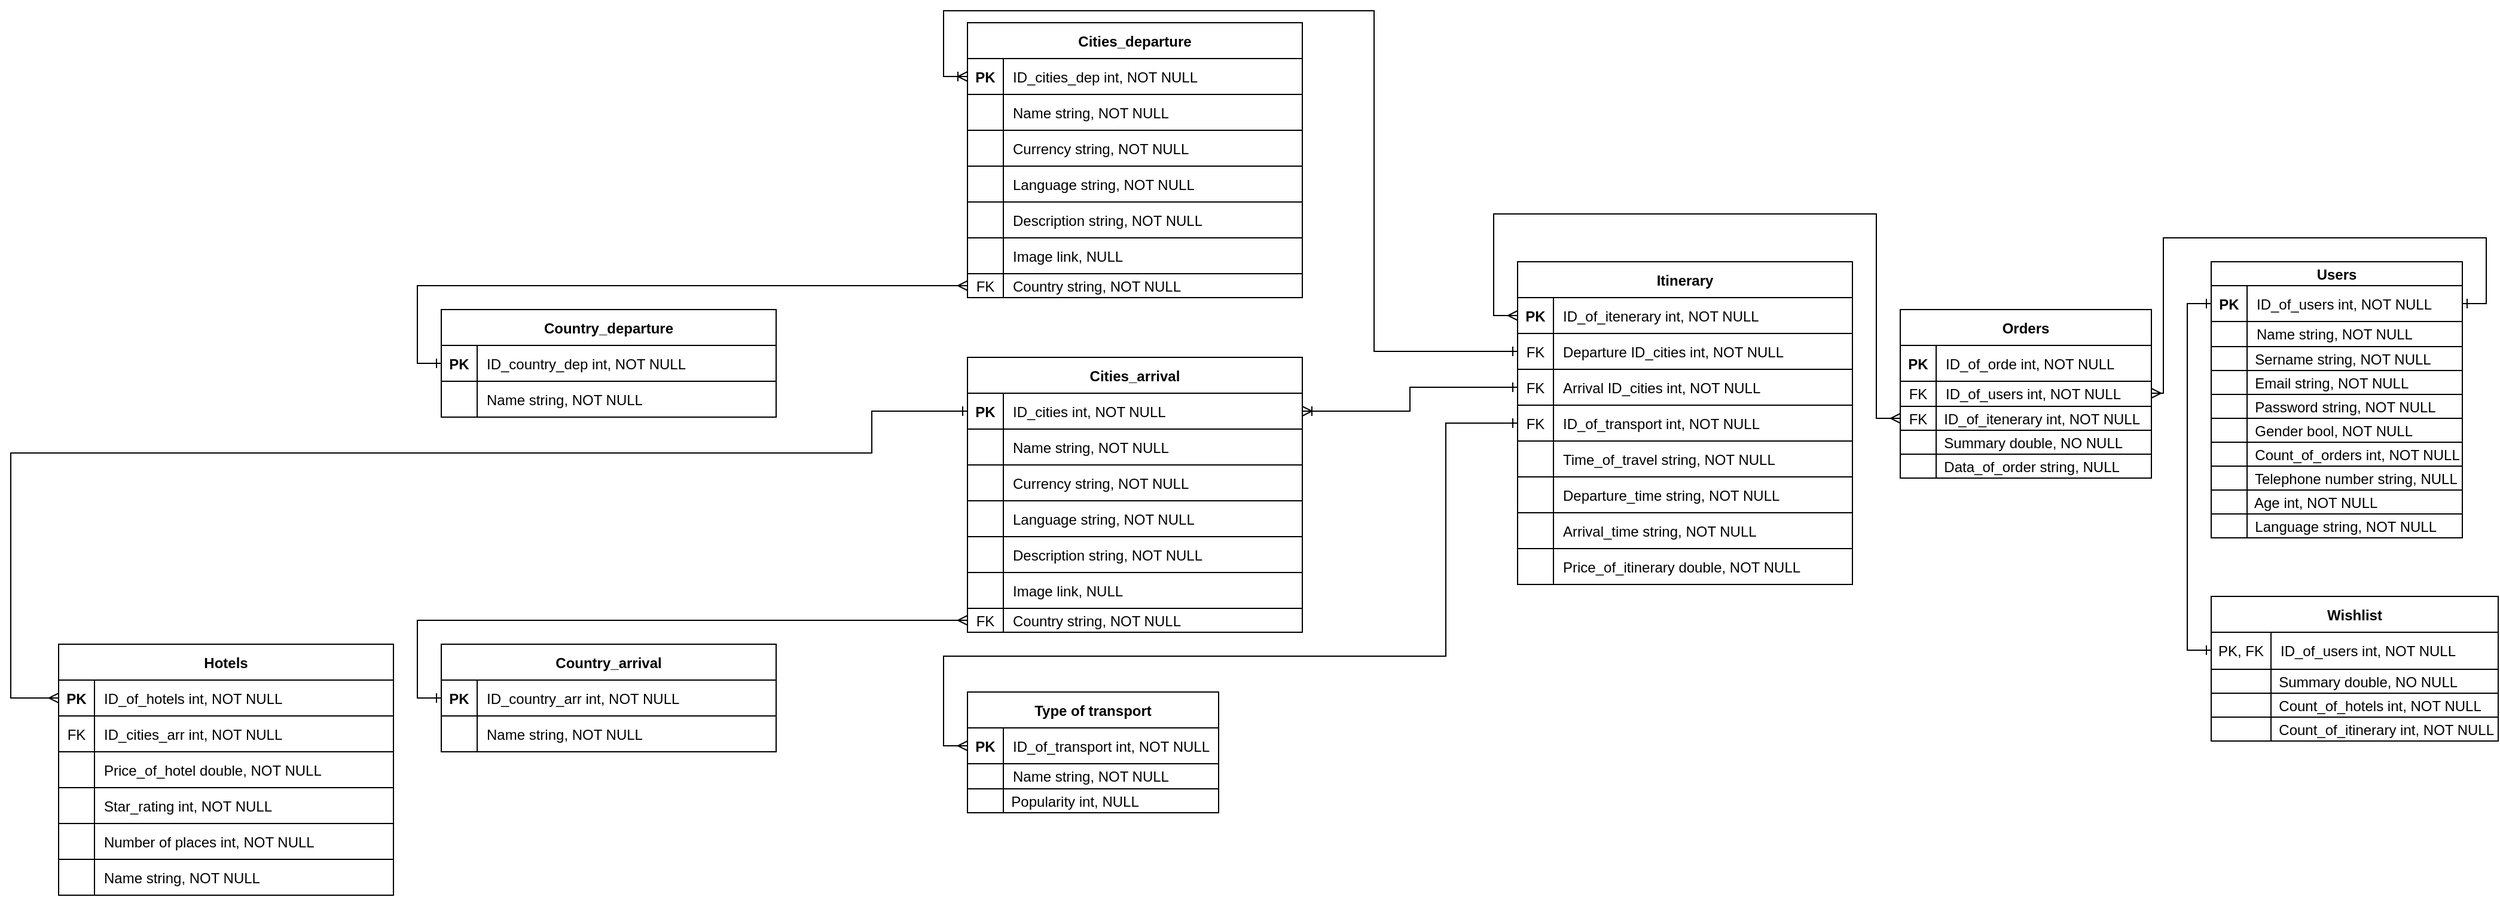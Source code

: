 <mxfile version="18.0.2" type="google"><diagram id="R2lEEEUBdFMjLlhIrx00" name="Page-1"><mxGraphModel grid="1" page="1" gridSize="10" guides="1" tooltips="1" connect="1" arrows="1" fold="1" pageScale="1" pageWidth="850" pageHeight="1100" math="0" shadow="0" extFonts="Permanent Marker^https://fonts.googleapis.com/css?family=Permanent+Marker"><root><mxCell id="0"/><mxCell id="1" parent="0"/><mxCell id="C-vyLk0tnHw3VtMMgP7b-2" value="Cities_arrival" style="shape=table;startSize=30;container=1;collapsible=1;childLayout=tableLayout;fixedRows=1;rowLines=0;fontStyle=1;align=center;resizeLast=1;" vertex="1" parent="1"><mxGeometry x="240" y="320" width="280" height="230.0" as="geometry"/></mxCell><mxCell id="3WbMDRG9hLydQXhVtWPG-104" style="shape=partialRectangle;collapsible=0;dropTarget=0;pointerEvents=0;fillColor=none;points=[[0,0.5],[1,0.5]];portConstraint=eastwest;top=0;left=0;right=0;bottom=1;" vertex="1" parent="C-vyLk0tnHw3VtMMgP7b-2"><mxGeometry y="30" width="280" height="30" as="geometry"/></mxCell><mxCell id="3WbMDRG9hLydQXhVtWPG-105" value="PK" style="shape=partialRectangle;overflow=hidden;connectable=0;fillColor=none;top=0;left=0;bottom=0;right=0;fontStyle=1;" vertex="1" parent="3WbMDRG9hLydQXhVtWPG-104"><mxGeometry width="30" height="30" as="geometry"><mxRectangle width="30" height="30" as="alternateBounds"/></mxGeometry></mxCell><mxCell id="3WbMDRG9hLydQXhVtWPG-106" value="ID_cities int, NOT NULL" style="shape=partialRectangle;overflow=hidden;connectable=0;fillColor=none;top=0;left=0;bottom=0;right=0;align=left;spacingLeft=6;fontStyle=0;" vertex="1" parent="3WbMDRG9hLydQXhVtWPG-104"><mxGeometry x="30" width="250" height="30" as="geometry"><mxRectangle width="250" height="30" as="alternateBounds"/></mxGeometry></mxCell><mxCell id="C-vyLk0tnHw3VtMMgP7b-3" value="" style="shape=partialRectangle;collapsible=0;dropTarget=0;pointerEvents=0;fillColor=none;points=[[0,0.5],[1,0.5]];portConstraint=eastwest;top=0;left=0;right=0;bottom=1;" vertex="1" parent="C-vyLk0tnHw3VtMMgP7b-2"><mxGeometry y="60" width="280" height="30" as="geometry"/></mxCell><mxCell id="C-vyLk0tnHw3VtMMgP7b-4" value="" style="shape=partialRectangle;overflow=hidden;connectable=0;fillColor=none;top=0;left=0;bottom=0;right=0;fontStyle=1;" vertex="1" parent="C-vyLk0tnHw3VtMMgP7b-3"><mxGeometry width="30" height="30" as="geometry"><mxRectangle width="30" height="30" as="alternateBounds"/></mxGeometry></mxCell><mxCell id="C-vyLk0tnHw3VtMMgP7b-5" value="Name string, NOT NULL" style="shape=partialRectangle;overflow=hidden;connectable=0;fillColor=none;top=0;left=0;bottom=0;right=0;align=left;spacingLeft=6;fontStyle=0;" vertex="1" parent="C-vyLk0tnHw3VtMMgP7b-3"><mxGeometry x="30" width="250" height="30" as="geometry"><mxRectangle width="250" height="30" as="alternateBounds"/></mxGeometry></mxCell><mxCell id="3WbMDRG9hLydQXhVtWPG-302" style="shape=partialRectangle;collapsible=0;dropTarget=0;pointerEvents=0;fillColor=none;points=[[0,0.5],[1,0.5]];portConstraint=eastwest;top=0;left=0;right=0;bottom=1;" vertex="1" parent="C-vyLk0tnHw3VtMMgP7b-2"><mxGeometry y="90" width="280" height="30" as="geometry"/></mxCell><mxCell id="3WbMDRG9hLydQXhVtWPG-303" style="shape=partialRectangle;overflow=hidden;connectable=0;fillColor=none;top=0;left=0;bottom=0;right=0;fontStyle=1;" vertex="1" parent="3WbMDRG9hLydQXhVtWPG-302"><mxGeometry width="30" height="30" as="geometry"><mxRectangle width="30" height="30" as="alternateBounds"/></mxGeometry></mxCell><mxCell id="3WbMDRG9hLydQXhVtWPG-304" value="Currency string, NOT NULL " style="shape=partialRectangle;overflow=hidden;connectable=0;fillColor=none;top=0;left=0;bottom=0;right=0;align=left;spacingLeft=6;fontStyle=0;" vertex="1" parent="3WbMDRG9hLydQXhVtWPG-302"><mxGeometry x="30" width="250" height="30" as="geometry"><mxRectangle width="250" height="30" as="alternateBounds"/></mxGeometry></mxCell><mxCell id="3WbMDRG9hLydQXhVtWPG-305" style="shape=partialRectangle;collapsible=0;dropTarget=0;pointerEvents=0;fillColor=none;points=[[0,0.5],[1,0.5]];portConstraint=eastwest;top=0;left=0;right=0;bottom=1;" vertex="1" parent="C-vyLk0tnHw3VtMMgP7b-2"><mxGeometry y="120" width="280" height="30" as="geometry"/></mxCell><mxCell id="3WbMDRG9hLydQXhVtWPG-306" style="shape=partialRectangle;overflow=hidden;connectable=0;fillColor=none;top=0;left=0;bottom=0;right=0;fontStyle=1;" vertex="1" parent="3WbMDRG9hLydQXhVtWPG-305"><mxGeometry width="30" height="30" as="geometry"><mxRectangle width="30" height="30" as="alternateBounds"/></mxGeometry></mxCell><mxCell id="3WbMDRG9hLydQXhVtWPG-307" value="Language string, NOT NULL" style="shape=partialRectangle;overflow=hidden;connectable=0;fillColor=none;top=0;left=0;bottom=0;right=0;align=left;spacingLeft=6;fontStyle=0;" vertex="1" parent="3WbMDRG9hLydQXhVtWPG-305"><mxGeometry x="30" width="250" height="30" as="geometry"><mxRectangle width="250" height="30" as="alternateBounds"/></mxGeometry></mxCell><mxCell id="3WbMDRG9hLydQXhVtWPG-311" style="shape=partialRectangle;collapsible=0;dropTarget=0;pointerEvents=0;fillColor=none;points=[[0,0.5],[1,0.5]];portConstraint=eastwest;top=0;left=0;right=0;bottom=1;" vertex="1" parent="C-vyLk0tnHw3VtMMgP7b-2"><mxGeometry y="150" width="280" height="30" as="geometry"/></mxCell><mxCell id="3WbMDRG9hLydQXhVtWPG-312" style="shape=partialRectangle;overflow=hidden;connectable=0;fillColor=none;top=0;left=0;bottom=0;right=0;fontStyle=1;" vertex="1" parent="3WbMDRG9hLydQXhVtWPG-311"><mxGeometry width="30" height="30" as="geometry"><mxRectangle width="30" height="30" as="alternateBounds"/></mxGeometry></mxCell><mxCell id="3WbMDRG9hLydQXhVtWPG-313" value="Description string, NOT NULL" style="shape=partialRectangle;overflow=hidden;connectable=0;fillColor=none;top=0;left=0;bottom=0;right=0;align=left;spacingLeft=6;fontStyle=0;" vertex="1" parent="3WbMDRG9hLydQXhVtWPG-311"><mxGeometry x="30" width="250" height="30" as="geometry"><mxRectangle width="250" height="30" as="alternateBounds"/></mxGeometry></mxCell><mxCell id="TyMytMQW6tWmC2103dlj-74" style="shape=partialRectangle;collapsible=0;dropTarget=0;pointerEvents=0;fillColor=none;points=[[0,0.5],[1,0.5]];portConstraint=eastwest;top=0;left=0;right=0;bottom=1;" vertex="1" parent="C-vyLk0tnHw3VtMMgP7b-2"><mxGeometry y="180" width="280" height="30" as="geometry"/></mxCell><mxCell id="TyMytMQW6tWmC2103dlj-75" style="shape=partialRectangle;overflow=hidden;connectable=0;fillColor=none;top=0;left=0;bottom=0;right=0;fontStyle=1;" vertex="1" parent="TyMytMQW6tWmC2103dlj-74"><mxGeometry width="30" height="30" as="geometry"><mxRectangle width="30" height="30" as="alternateBounds"/></mxGeometry></mxCell><mxCell id="TyMytMQW6tWmC2103dlj-76" value="Image link, NULL" style="shape=partialRectangle;overflow=hidden;connectable=0;fillColor=none;top=0;left=0;bottom=0;right=0;align=left;spacingLeft=6;fontStyle=0;" vertex="1" parent="TyMytMQW6tWmC2103dlj-74"><mxGeometry x="30" width="250" height="30" as="geometry"><mxRectangle width="250" height="30" as="alternateBounds"/></mxGeometry></mxCell><mxCell id="C-vyLk0tnHw3VtMMgP7b-6" value="" style="shape=partialRectangle;collapsible=0;dropTarget=0;pointerEvents=0;fillColor=none;points=[[0,0.5],[1,0.5]];portConstraint=eastwest;top=0;left=0;right=0;bottom=0;" vertex="1" parent="C-vyLk0tnHw3VtMMgP7b-2"><mxGeometry y="210" width="280" height="20" as="geometry"/></mxCell><mxCell id="C-vyLk0tnHw3VtMMgP7b-7" value="FK" style="shape=partialRectangle;overflow=hidden;connectable=0;fillColor=none;top=0;left=0;bottom=0;right=0;" vertex="1" parent="C-vyLk0tnHw3VtMMgP7b-6"><mxGeometry width="30" height="20" as="geometry"><mxRectangle width="30" height="20" as="alternateBounds"/></mxGeometry></mxCell><mxCell id="C-vyLk0tnHw3VtMMgP7b-8" value="Country string, NOT NULL" style="shape=partialRectangle;overflow=hidden;connectable=0;fillColor=none;top=0;left=0;bottom=0;right=0;align=left;spacingLeft=6;verticalAlign=bottom;" vertex="1" parent="C-vyLk0tnHw3VtMMgP7b-6"><mxGeometry x="30" width="250" height="20" as="geometry"><mxRectangle width="250" height="20" as="alternateBounds"/></mxGeometry></mxCell><mxCell id="3WbMDRG9hLydQXhVtWPG-23" value="Hotels" style="shape=table;startSize=30;container=1;collapsible=1;childLayout=tableLayout;fixedRows=1;rowLines=0;fontStyle=1;align=center;resizeLast=1;" vertex="1" parent="1"><mxGeometry x="-520" y="560" width="280" height="210" as="geometry"/></mxCell><mxCell id="3WbMDRG9hLydQXhVtWPG-24" value="" style="shape=partialRectangle;collapsible=0;dropTarget=0;pointerEvents=0;fillColor=none;points=[[0,0.5],[1,0.5]];portConstraint=eastwest;top=0;left=0;right=0;bottom=1;" vertex="1" parent="3WbMDRG9hLydQXhVtWPG-23"><mxGeometry y="30" width="280" height="30" as="geometry"/></mxCell><mxCell id="3WbMDRG9hLydQXhVtWPG-25" value="PK" style="shape=partialRectangle;overflow=hidden;connectable=0;fillColor=none;top=0;left=0;bottom=0;right=0;fontStyle=1;" vertex="1" parent="3WbMDRG9hLydQXhVtWPG-24"><mxGeometry width="30" height="30" as="geometry"><mxRectangle width="30" height="30" as="alternateBounds"/></mxGeometry></mxCell><mxCell id="3WbMDRG9hLydQXhVtWPG-26" value="ID_of_hotels int, NOT NULL" style="shape=partialRectangle;overflow=hidden;connectable=0;fillColor=none;top=0;left=0;bottom=0;right=0;align=left;spacingLeft=6;fontStyle=0;" vertex="1" parent="3WbMDRG9hLydQXhVtWPG-24"><mxGeometry x="30" width="250" height="30" as="geometry"><mxRectangle width="250" height="30" as="alternateBounds"/></mxGeometry></mxCell><mxCell id="3WbMDRG9hLydQXhVtWPG-314" style="shape=partialRectangle;collapsible=0;dropTarget=0;pointerEvents=0;fillColor=none;points=[[0,0.5],[1,0.5]];portConstraint=eastwest;top=0;left=0;right=0;bottom=1;" vertex="1" parent="3WbMDRG9hLydQXhVtWPG-23"><mxGeometry y="60" width="280" height="30" as="geometry"/></mxCell><mxCell id="3WbMDRG9hLydQXhVtWPG-315" value="FK" style="shape=partialRectangle;overflow=hidden;connectable=0;fillColor=none;top=0;left=0;bottom=0;right=0;fontStyle=0;" vertex="1" parent="3WbMDRG9hLydQXhVtWPG-314"><mxGeometry width="30" height="30" as="geometry"><mxRectangle width="30" height="30" as="alternateBounds"/></mxGeometry></mxCell><mxCell id="3WbMDRG9hLydQXhVtWPG-316" value="ID_cities_arr int, NOT NULL" style="shape=partialRectangle;overflow=hidden;connectable=0;fillColor=none;top=0;left=0;bottom=0;right=0;align=left;spacingLeft=6;fontStyle=0;" vertex="1" parent="3WbMDRG9hLydQXhVtWPG-314"><mxGeometry x="30" width="250" height="30" as="geometry"><mxRectangle width="250" height="30" as="alternateBounds"/></mxGeometry></mxCell><mxCell id="3WbMDRG9hLydQXhVtWPG-317" style="shape=partialRectangle;collapsible=0;dropTarget=0;pointerEvents=0;fillColor=none;points=[[0,0.5],[1,0.5]];portConstraint=eastwest;top=0;left=0;right=0;bottom=1;" vertex="1" parent="3WbMDRG9hLydQXhVtWPG-23"><mxGeometry y="90" width="280" height="30" as="geometry"/></mxCell><mxCell id="3WbMDRG9hLydQXhVtWPG-318" style="shape=partialRectangle;overflow=hidden;connectable=0;fillColor=none;top=0;left=0;bottom=0;right=0;fontStyle=1;" vertex="1" parent="3WbMDRG9hLydQXhVtWPG-317"><mxGeometry width="30" height="30" as="geometry"><mxRectangle width="30" height="30" as="alternateBounds"/></mxGeometry></mxCell><mxCell id="3WbMDRG9hLydQXhVtWPG-319" value="Price_of_hotel double, NOT NULL" style="shape=partialRectangle;overflow=hidden;connectable=0;fillColor=none;top=0;left=0;bottom=0;right=0;align=left;spacingLeft=6;fontStyle=0;" vertex="1" parent="3WbMDRG9hLydQXhVtWPG-317"><mxGeometry x="30" width="250" height="30" as="geometry"><mxRectangle width="250" height="30" as="alternateBounds"/></mxGeometry></mxCell><mxCell id="3WbMDRG9hLydQXhVtWPG-320" style="shape=partialRectangle;collapsible=0;dropTarget=0;pointerEvents=0;fillColor=none;points=[[0,0.5],[1,0.5]];portConstraint=eastwest;top=0;left=0;right=0;bottom=1;" vertex="1" parent="3WbMDRG9hLydQXhVtWPG-23"><mxGeometry y="120" width="280" height="30" as="geometry"/></mxCell><mxCell id="3WbMDRG9hLydQXhVtWPG-321" style="shape=partialRectangle;overflow=hidden;connectable=0;fillColor=none;top=0;left=0;bottom=0;right=0;fontStyle=1;" vertex="1" parent="3WbMDRG9hLydQXhVtWPG-320"><mxGeometry width="30" height="30" as="geometry"><mxRectangle width="30" height="30" as="alternateBounds"/></mxGeometry></mxCell><mxCell id="3WbMDRG9hLydQXhVtWPG-322" value="Star_rating int, NOT NULL" style="shape=partialRectangle;overflow=hidden;connectable=0;fillColor=none;top=0;left=0;bottom=0;right=0;align=left;spacingLeft=6;fontStyle=0;" vertex="1" parent="3WbMDRG9hLydQXhVtWPG-320"><mxGeometry x="30" width="250" height="30" as="geometry"><mxRectangle width="250" height="30" as="alternateBounds"/></mxGeometry></mxCell><mxCell id="3WbMDRG9hLydQXhVtWPG-323" style="shape=partialRectangle;collapsible=0;dropTarget=0;pointerEvents=0;fillColor=none;points=[[0,0.5],[1,0.5]];portConstraint=eastwest;top=0;left=0;right=0;bottom=1;" vertex="1" parent="3WbMDRG9hLydQXhVtWPG-23"><mxGeometry y="150" width="280" height="30" as="geometry"/></mxCell><mxCell id="3WbMDRG9hLydQXhVtWPG-324" style="shape=partialRectangle;overflow=hidden;connectable=0;fillColor=none;top=0;left=0;bottom=0;right=0;fontStyle=1;" vertex="1" parent="3WbMDRG9hLydQXhVtWPG-323"><mxGeometry width="30" height="30" as="geometry"><mxRectangle width="30" height="30" as="alternateBounds"/></mxGeometry></mxCell><mxCell id="3WbMDRG9hLydQXhVtWPG-325" value="Number of places int, NOT NULL" style="shape=partialRectangle;overflow=hidden;connectable=0;fillColor=none;top=0;left=0;bottom=0;right=0;align=left;spacingLeft=6;fontStyle=0;" vertex="1" parent="3WbMDRG9hLydQXhVtWPG-323"><mxGeometry x="30" width="250" height="30" as="geometry"><mxRectangle width="250" height="30" as="alternateBounds"/></mxGeometry></mxCell><mxCell id="3WbMDRG9hLydQXhVtWPG-27" value="" style="shape=partialRectangle;collapsible=0;dropTarget=0;pointerEvents=0;fillColor=none;points=[[0,0.5],[1,0.5]];portConstraint=eastwest;top=0;left=0;right=0;bottom=0;" vertex="1" parent="3WbMDRG9hLydQXhVtWPG-23"><mxGeometry y="180" width="280" height="30" as="geometry"/></mxCell><mxCell id="3WbMDRG9hLydQXhVtWPG-28" value="" style="shape=partialRectangle;overflow=hidden;connectable=0;fillColor=none;top=0;left=0;bottom=0;right=0;" vertex="1" parent="3WbMDRG9hLydQXhVtWPG-27"><mxGeometry width="30" height="30" as="geometry"><mxRectangle width="30" height="30" as="alternateBounds"/></mxGeometry></mxCell><mxCell id="3WbMDRG9hLydQXhVtWPG-29" value="Name string, NOT NULL" style="shape=partialRectangle;overflow=hidden;connectable=0;fillColor=none;top=0;left=0;bottom=0;right=0;align=left;spacingLeft=6;" vertex="1" parent="3WbMDRG9hLydQXhVtWPG-27"><mxGeometry x="30" width="250" height="30" as="geometry"><mxRectangle width="250" height="30" as="alternateBounds"/></mxGeometry></mxCell><mxCell id="3WbMDRG9hLydQXhVtWPG-30" value="Itinerary" style="shape=table;startSize=30;container=1;collapsible=1;childLayout=tableLayout;fixedRows=1;rowLines=0;fontStyle=1;align=center;resizeLast=1;" vertex="1" parent="1"><mxGeometry x="700" y="240" width="280" height="270" as="geometry"/></mxCell><mxCell id="3WbMDRG9hLydQXhVtWPG-31" value="" style="shape=partialRectangle;collapsible=0;dropTarget=0;pointerEvents=0;fillColor=none;points=[[0,0.5],[1,0.5]];portConstraint=eastwest;top=0;left=0;right=0;bottom=1;" vertex="1" parent="3WbMDRG9hLydQXhVtWPG-30"><mxGeometry y="30" width="280" height="30" as="geometry"/></mxCell><mxCell id="3WbMDRG9hLydQXhVtWPG-32" value="PK" style="shape=partialRectangle;overflow=hidden;connectable=0;fillColor=none;top=0;left=0;bottom=0;right=0;fontStyle=1;" vertex="1" parent="3WbMDRG9hLydQXhVtWPG-31"><mxGeometry width="30" height="30" as="geometry"><mxRectangle width="30" height="30" as="alternateBounds"/></mxGeometry></mxCell><mxCell id="3WbMDRG9hLydQXhVtWPG-33" value="ID_of_itenerary int, NOT NULL" style="shape=partialRectangle;overflow=hidden;connectable=0;fillColor=none;top=0;left=0;bottom=0;right=0;align=left;spacingLeft=6;fontStyle=0;" vertex="1" parent="3WbMDRG9hLydQXhVtWPG-31"><mxGeometry x="30" width="250" height="30" as="geometry"><mxRectangle width="250" height="30" as="alternateBounds"/></mxGeometry></mxCell><mxCell id="3WbMDRG9hLydQXhVtWPG-332" style="shape=partialRectangle;collapsible=0;dropTarget=0;pointerEvents=0;fillColor=none;points=[[0,0.5],[1,0.5]];portConstraint=eastwest;top=0;left=0;right=0;bottom=1;" vertex="1" parent="3WbMDRG9hLydQXhVtWPG-30"><mxGeometry y="60" width="280" height="30" as="geometry"/></mxCell><mxCell id="3WbMDRG9hLydQXhVtWPG-333" value="FK" style="shape=partialRectangle;overflow=hidden;connectable=0;fillColor=none;top=0;left=0;bottom=0;right=0;fontStyle=0;" vertex="1" parent="3WbMDRG9hLydQXhVtWPG-332"><mxGeometry width="30" height="30" as="geometry"><mxRectangle width="30" height="30" as="alternateBounds"/></mxGeometry></mxCell><mxCell id="3WbMDRG9hLydQXhVtWPG-334" value="Departure ID_cities int, NOT NULL" style="shape=partialRectangle;overflow=hidden;connectable=0;fillColor=none;top=0;left=0;bottom=0;right=0;align=left;spacingLeft=6;fontStyle=0;" vertex="1" parent="3WbMDRG9hLydQXhVtWPG-332"><mxGeometry x="30" width="250" height="30" as="geometry"><mxRectangle width="250" height="30" as="alternateBounds"/></mxGeometry></mxCell><mxCell id="3WbMDRG9hLydQXhVtWPG-335" style="shape=partialRectangle;collapsible=0;dropTarget=0;pointerEvents=0;fillColor=none;points=[[0,0.5],[1,0.5]];portConstraint=eastwest;top=0;left=0;right=0;bottom=1;" vertex="1" parent="3WbMDRG9hLydQXhVtWPG-30"><mxGeometry y="90" width="280" height="30" as="geometry"/></mxCell><mxCell id="3WbMDRG9hLydQXhVtWPG-336" value="FK" style="shape=partialRectangle;overflow=hidden;connectable=0;fillColor=none;top=0;left=0;bottom=0;right=0;fontStyle=0;" vertex="1" parent="3WbMDRG9hLydQXhVtWPG-335"><mxGeometry width="30" height="30" as="geometry"><mxRectangle width="30" height="30" as="alternateBounds"/></mxGeometry></mxCell><mxCell id="3WbMDRG9hLydQXhVtWPG-337" value="Arrival ID_cities int, NOT NULL" style="shape=partialRectangle;overflow=hidden;connectable=0;fillColor=none;top=0;left=0;bottom=0;right=0;align=left;spacingLeft=6;fontStyle=0;" vertex="1" parent="3WbMDRG9hLydQXhVtWPG-335"><mxGeometry x="30" width="250" height="30" as="geometry"><mxRectangle width="250" height="30" as="alternateBounds"/></mxGeometry></mxCell><mxCell id="3WbMDRG9hLydQXhVtWPG-338" style="shape=partialRectangle;collapsible=0;dropTarget=0;pointerEvents=0;fillColor=none;points=[[0,0.5],[1,0.5]];portConstraint=eastwest;top=0;left=0;right=0;bottom=1;" vertex="1" parent="3WbMDRG9hLydQXhVtWPG-30"><mxGeometry y="120" width="280" height="30" as="geometry"/></mxCell><mxCell id="3WbMDRG9hLydQXhVtWPG-339" value="FK" style="shape=partialRectangle;overflow=hidden;connectable=0;fillColor=none;top=0;left=0;bottom=0;right=0;fontStyle=0;" vertex="1" parent="3WbMDRG9hLydQXhVtWPG-338"><mxGeometry width="30" height="30" as="geometry"><mxRectangle width="30" height="30" as="alternateBounds"/></mxGeometry></mxCell><mxCell id="3WbMDRG9hLydQXhVtWPG-340" value="ID_of_transport int, NOT NULL" style="shape=partialRectangle;overflow=hidden;connectable=0;fillColor=none;top=0;left=0;bottom=0;right=0;align=left;spacingLeft=6;fontStyle=0;" vertex="1" parent="3WbMDRG9hLydQXhVtWPG-338"><mxGeometry x="30" width="250" height="30" as="geometry"><mxRectangle width="250" height="30" as="alternateBounds"/></mxGeometry></mxCell><mxCell id="3WbMDRG9hLydQXhVtWPG-329" style="shape=partialRectangle;collapsible=0;dropTarget=0;pointerEvents=0;fillColor=none;points=[[0,0.5],[1,0.5]];portConstraint=eastwest;top=0;left=0;right=0;bottom=1;" vertex="1" parent="3WbMDRG9hLydQXhVtWPG-30"><mxGeometry y="150" width="280" height="30" as="geometry"/></mxCell><mxCell id="3WbMDRG9hLydQXhVtWPG-330" style="shape=partialRectangle;overflow=hidden;connectable=0;fillColor=none;top=0;left=0;bottom=0;right=0;fontStyle=1;" vertex="1" parent="3WbMDRG9hLydQXhVtWPG-329"><mxGeometry width="30" height="30" as="geometry"><mxRectangle width="30" height="30" as="alternateBounds"/></mxGeometry></mxCell><mxCell id="3WbMDRG9hLydQXhVtWPG-331" value="Time_of_travel string, NOT NULL" style="shape=partialRectangle;overflow=hidden;connectable=0;fillColor=none;top=0;left=0;bottom=0;right=0;align=left;spacingLeft=6;fontStyle=0;" vertex="1" parent="3WbMDRG9hLydQXhVtWPG-329"><mxGeometry x="30" width="250" height="30" as="geometry"><mxRectangle width="250" height="30" as="alternateBounds"/></mxGeometry></mxCell><mxCell id="3WbMDRG9hLydQXhVtWPG-347" style="shape=partialRectangle;collapsible=0;dropTarget=0;pointerEvents=0;fillColor=none;points=[[0,0.5],[1,0.5]];portConstraint=eastwest;top=0;left=0;right=0;bottom=1;" vertex="1" parent="3WbMDRG9hLydQXhVtWPG-30"><mxGeometry y="180" width="280" height="30" as="geometry"/></mxCell><mxCell id="3WbMDRG9hLydQXhVtWPG-348" style="shape=partialRectangle;overflow=hidden;connectable=0;fillColor=none;top=0;left=0;bottom=0;right=0;fontStyle=1;" vertex="1" parent="3WbMDRG9hLydQXhVtWPG-347"><mxGeometry width="30" height="30" as="geometry"><mxRectangle width="30" height="30" as="alternateBounds"/></mxGeometry></mxCell><mxCell id="3WbMDRG9hLydQXhVtWPG-349" value="Departure_time string, NOT NULL" style="shape=partialRectangle;overflow=hidden;connectable=0;fillColor=none;top=0;left=0;bottom=0;right=0;align=left;spacingLeft=6;fontStyle=0;" vertex="1" parent="3WbMDRG9hLydQXhVtWPG-347"><mxGeometry x="30" width="250" height="30" as="geometry"><mxRectangle width="250" height="30" as="alternateBounds"/></mxGeometry></mxCell><mxCell id="3WbMDRG9hLydQXhVtWPG-350" style="shape=partialRectangle;collapsible=0;dropTarget=0;pointerEvents=0;fillColor=none;points=[[0,0.5],[1,0.5]];portConstraint=eastwest;top=0;left=0;right=0;bottom=1;" vertex="1" parent="3WbMDRG9hLydQXhVtWPG-30"><mxGeometry y="210" width="280" height="30" as="geometry"/></mxCell><mxCell id="3WbMDRG9hLydQXhVtWPG-351" style="shape=partialRectangle;overflow=hidden;connectable=0;fillColor=none;top=0;left=0;bottom=0;right=0;fontStyle=1;" vertex="1" parent="3WbMDRG9hLydQXhVtWPG-350"><mxGeometry width="30" height="30" as="geometry"><mxRectangle width="30" height="30" as="alternateBounds"/></mxGeometry></mxCell><mxCell id="3WbMDRG9hLydQXhVtWPG-352" value="Arrival_time string, NOT NULL" style="shape=partialRectangle;overflow=hidden;connectable=0;fillColor=none;top=0;left=0;bottom=0;right=0;align=left;spacingLeft=6;fontStyle=0;" vertex="1" parent="3WbMDRG9hLydQXhVtWPG-350"><mxGeometry x="30" width="250" height="30" as="geometry"><mxRectangle width="250" height="30" as="alternateBounds"/></mxGeometry></mxCell><mxCell id="3WbMDRG9hLydQXhVtWPG-34" value="" style="shape=partialRectangle;collapsible=0;dropTarget=0;pointerEvents=0;fillColor=none;points=[[0,0.5],[1,0.5]];portConstraint=eastwest;top=0;left=0;right=0;bottom=0;" vertex="1" parent="3WbMDRG9hLydQXhVtWPG-30"><mxGeometry y="240" width="280" height="30" as="geometry"/></mxCell><mxCell id="3WbMDRG9hLydQXhVtWPG-35" value="" style="shape=partialRectangle;overflow=hidden;connectable=0;fillColor=none;top=0;left=0;bottom=0;right=0;" vertex="1" parent="3WbMDRG9hLydQXhVtWPG-34"><mxGeometry width="30" height="30" as="geometry"><mxRectangle width="30" height="30" as="alternateBounds"/></mxGeometry></mxCell><mxCell id="3WbMDRG9hLydQXhVtWPG-36" value="Price_of_itinerary double, NOT NULL" style="shape=partialRectangle;overflow=hidden;connectable=0;fillColor=none;top=0;left=0;bottom=0;right=0;align=left;spacingLeft=6;" vertex="1" parent="3WbMDRG9hLydQXhVtWPG-34"><mxGeometry x="30" width="250" height="30" as="geometry"><mxRectangle width="250" height="30" as="alternateBounds"/></mxGeometry></mxCell><mxCell id="3WbMDRG9hLydQXhVtWPG-44" value="Users" style="shape=table;startSize=20;container=1;collapsible=1;childLayout=tableLayout;fixedRows=1;rowLines=0;fontStyle=1;align=center;resizeLast=1;" vertex="1" parent="1"><mxGeometry x="1280" y="240" width="210" height="231" as="geometry"/></mxCell><mxCell id="3WbMDRG9hLydQXhVtWPG-45" value="" style="shape=partialRectangle;collapsible=0;dropTarget=0;pointerEvents=0;fillColor=none;points=[[0,0.5],[1,0.5]];portConstraint=eastwest;top=0;left=0;right=0;bottom=1;" vertex="1" parent="3WbMDRG9hLydQXhVtWPG-44"><mxGeometry y="20" width="210" height="30" as="geometry"/></mxCell><mxCell id="3WbMDRG9hLydQXhVtWPG-46" value="PK" style="shape=partialRectangle;overflow=hidden;connectable=0;fillColor=none;top=0;left=0;bottom=0;right=0;fontStyle=1;" vertex="1" parent="3WbMDRG9hLydQXhVtWPG-45"><mxGeometry width="30" height="30" as="geometry"><mxRectangle width="30" height="30" as="alternateBounds"/></mxGeometry></mxCell><mxCell id="3WbMDRG9hLydQXhVtWPG-47" value="ID_of_users int, NOT NULL" style="shape=partialRectangle;overflow=hidden;connectable=0;fillColor=none;top=0;left=0;bottom=0;right=0;align=left;spacingLeft=6;fontStyle=0;" vertex="1" parent="3WbMDRG9hLydQXhVtWPG-45"><mxGeometry x="30" width="180" height="30" as="geometry"><mxRectangle width="180" height="30" as="alternateBounds"/></mxGeometry></mxCell><mxCell id="3WbMDRG9hLydQXhVtWPG-48" value="" style="shape=partialRectangle;collapsible=0;dropTarget=0;pointerEvents=0;fillColor=none;points=[[0,0.5],[1,0.5]];portConstraint=eastwest;top=0;left=0;right=0;bottom=0;" vertex="1" parent="3WbMDRG9hLydQXhVtWPG-44"><mxGeometry y="50" width="210" height="20" as="geometry"/></mxCell><mxCell id="3WbMDRG9hLydQXhVtWPG-49" value="" style="shape=partialRectangle;overflow=hidden;connectable=0;fillColor=none;top=0;left=0;bottom=0;right=0;" vertex="1" parent="3WbMDRG9hLydQXhVtWPG-48"><mxGeometry width="30" height="20" as="geometry"><mxRectangle width="30" height="20" as="alternateBounds"/></mxGeometry></mxCell><mxCell id="3WbMDRG9hLydQXhVtWPG-50" value="Name string, NOT NULL" style="shape=partialRectangle;overflow=hidden;connectable=0;fillColor=none;top=0;left=0;bottom=0;right=0;align=left;spacingLeft=6;" vertex="1" parent="3WbMDRG9hLydQXhVtWPG-48"><mxGeometry x="30" width="180" height="20" as="geometry"><mxRectangle width="180" height="20" as="alternateBounds"/></mxGeometry></mxCell><mxCell id="3WbMDRG9hLydQXhVtWPG-128" style="shape=partialRectangle;collapsible=0;dropTarget=0;pointerEvents=0;fillColor=none;points=[[0,0.5],[1,0.5]];portConstraint=eastwest;top=0;left=0;right=0;bottom=1;" vertex="1" parent="3WbMDRG9hLydQXhVtWPG-44"><mxGeometry y="70" width="210" height="1" as="geometry"/></mxCell><mxCell id="3WbMDRG9hLydQXhVtWPG-129" style="shape=partialRectangle;overflow=hidden;connectable=0;fillColor=none;top=0;left=0;bottom=0;right=0;fontStyle=1;" vertex="1" parent="3WbMDRG9hLydQXhVtWPG-128"><mxGeometry width="30" height="1" as="geometry"><mxRectangle width="30" height="1" as="alternateBounds"/></mxGeometry></mxCell><mxCell id="3WbMDRG9hLydQXhVtWPG-130" value="" style="shape=partialRectangle;overflow=block;connectable=0;fillColor=none;top=0;left=0;bottom=0;right=0;align=left;spacingLeft=6;fontStyle=0;sketch=0;" vertex="1" parent="3WbMDRG9hLydQXhVtWPG-128"><mxGeometry x="30" width="180" height="1" as="geometry"><mxRectangle width="180" height="1" as="alternateBounds"/></mxGeometry></mxCell><mxCell id="3WbMDRG9hLydQXhVtWPG-132" style="shape=partialRectangle;collapsible=0;dropTarget=0;pointerEvents=0;fillColor=none;points=[[0,0.5],[1,0.5]];portConstraint=eastwest;top=0;left=0;right=0;bottom=1;" vertex="1" parent="3WbMDRG9hLydQXhVtWPG-44"><mxGeometry y="71" width="210" height="20" as="geometry"/></mxCell><mxCell id="3WbMDRG9hLydQXhVtWPG-133" style="shape=partialRectangle;overflow=hidden;connectable=0;fillColor=none;top=0;left=0;bottom=0;right=0;fontStyle=1;" vertex="1" parent="3WbMDRG9hLydQXhVtWPG-132"><mxGeometry width="30" height="20" as="geometry"><mxRectangle width="30" height="20" as="alternateBounds"/></mxGeometry></mxCell><mxCell id="3WbMDRG9hLydQXhVtWPG-134" value="  Sername string, NOT NULL" style="shape=partialRectangle;overflow=block;connectable=0;fillColor=none;top=0;left=0;bottom=0;right=0;align=left;spacingLeft=7;fontStyle=0;sketch=0;" vertex="1" parent="3WbMDRG9hLydQXhVtWPG-132"><mxGeometry x="30" width="180" height="20" as="geometry"><mxRectangle width="180" height="20" as="alternateBounds"/></mxGeometry></mxCell><mxCell id="3WbMDRG9hLydQXhVtWPG-135" style="shape=partialRectangle;collapsible=0;dropTarget=0;pointerEvents=0;fillColor=none;points=[[0,0.5],[1,0.5]];portConstraint=eastwest;top=0;left=0;right=0;bottom=1;" vertex="1" parent="3WbMDRG9hLydQXhVtWPG-44"><mxGeometry y="91" width="210" height="20" as="geometry"/></mxCell><mxCell id="3WbMDRG9hLydQXhVtWPG-136" style="shape=partialRectangle;overflow=hidden;connectable=0;fillColor=none;top=0;left=0;bottom=0;right=0;fontStyle=1;" vertex="1" parent="3WbMDRG9hLydQXhVtWPG-135"><mxGeometry width="30" height="20" as="geometry"><mxRectangle width="30" height="20" as="alternateBounds"/></mxGeometry></mxCell><mxCell id="3WbMDRG9hLydQXhVtWPG-137" value="  Email string, NOT NULL" style="shape=partialRectangle;overflow=block;connectable=0;fillColor=none;top=0;left=0;bottom=0;right=0;align=left;spacingLeft=7;fontStyle=0;sketch=0;" vertex="1" parent="3WbMDRG9hLydQXhVtWPG-135"><mxGeometry x="30" width="180" height="20" as="geometry"><mxRectangle width="180" height="20" as="alternateBounds"/></mxGeometry></mxCell><mxCell id="3WbMDRG9hLydQXhVtWPG-138" style="shape=partialRectangle;collapsible=0;dropTarget=0;pointerEvents=0;fillColor=none;points=[[0,0.5],[1,0.5]];portConstraint=eastwest;top=0;left=0;right=0;bottom=1;" vertex="1" parent="3WbMDRG9hLydQXhVtWPG-44"><mxGeometry y="111" width="210" height="20" as="geometry"/></mxCell><mxCell id="3WbMDRG9hLydQXhVtWPG-139" style="shape=partialRectangle;overflow=hidden;connectable=0;fillColor=none;top=0;left=0;bottom=0;right=0;fontStyle=1;" vertex="1" parent="3WbMDRG9hLydQXhVtWPG-138"><mxGeometry width="30" height="20" as="geometry"><mxRectangle width="30" height="20" as="alternateBounds"/></mxGeometry></mxCell><mxCell id="3WbMDRG9hLydQXhVtWPG-140" value="  Password string, NOT NULL" style="shape=partialRectangle;overflow=block;connectable=0;fillColor=none;top=0;left=0;bottom=0;right=0;align=left;spacingLeft=6;fontStyle=0;sketch=0;" vertex="1" parent="3WbMDRG9hLydQXhVtWPG-138"><mxGeometry x="30" width="180" height="20" as="geometry"><mxRectangle width="180" height="20" as="alternateBounds"/></mxGeometry></mxCell><mxCell id="3WbMDRG9hLydQXhVtWPG-141" style="shape=partialRectangle;collapsible=0;dropTarget=0;pointerEvents=0;fillColor=none;points=[[0,0.5],[1,0.5]];portConstraint=eastwest;top=0;left=0;right=0;bottom=1;" vertex="1" parent="3WbMDRG9hLydQXhVtWPG-44"><mxGeometry y="131" width="210" height="20" as="geometry"/></mxCell><mxCell id="3WbMDRG9hLydQXhVtWPG-142" style="shape=partialRectangle;overflow=hidden;connectable=0;fillColor=none;top=0;left=0;bottom=0;right=0;fontStyle=1;" vertex="1" parent="3WbMDRG9hLydQXhVtWPG-141"><mxGeometry width="30" height="20" as="geometry"><mxRectangle width="30" height="20" as="alternateBounds"/></mxGeometry></mxCell><mxCell id="3WbMDRG9hLydQXhVtWPG-143" value="  Gender bool, NOT NULL" style="shape=partialRectangle;overflow=block;connectable=0;fillColor=none;top=0;left=0;bottom=0;right=0;align=left;spacingLeft=6;fontStyle=0;sketch=0;" vertex="1" parent="3WbMDRG9hLydQXhVtWPG-141"><mxGeometry x="30" width="180" height="20" as="geometry"><mxRectangle width="180" height="20" as="alternateBounds"/></mxGeometry></mxCell><mxCell id="3WbMDRG9hLydQXhVtWPG-231" style="shape=partialRectangle;collapsible=0;dropTarget=0;pointerEvents=0;fillColor=none;points=[[0,0.5],[1,0.5]];portConstraint=eastwest;top=0;left=0;right=0;bottom=1;" vertex="1" parent="3WbMDRG9hLydQXhVtWPG-44"><mxGeometry y="151" width="210" height="20" as="geometry"/></mxCell><mxCell id="3WbMDRG9hLydQXhVtWPG-232" style="shape=partialRectangle;overflow=hidden;connectable=0;fillColor=none;top=0;left=0;bottom=0;right=0;fontStyle=1;" vertex="1" parent="3WbMDRG9hLydQXhVtWPG-231"><mxGeometry width="30" height="20" as="geometry"><mxRectangle width="30" height="20" as="alternateBounds"/></mxGeometry></mxCell><mxCell id="3WbMDRG9hLydQXhVtWPG-233" value="  Count_of_orders int, NOT NULL" style="shape=partialRectangle;overflow=block;connectable=0;fillColor=none;top=0;left=0;bottom=0;right=0;align=left;spacingLeft=6;fontStyle=0;sketch=0;" vertex="1" parent="3WbMDRG9hLydQXhVtWPG-231"><mxGeometry x="30" width="180" height="20" as="geometry"><mxRectangle width="180" height="20" as="alternateBounds"/></mxGeometry></mxCell><mxCell id="3WbMDRG9hLydQXhVtWPG-144" style="shape=partialRectangle;collapsible=0;dropTarget=0;pointerEvents=0;fillColor=none;points=[[0,0.5],[1,0.5]];portConstraint=eastwest;top=0;left=0;right=0;bottom=1;" vertex="1" parent="3WbMDRG9hLydQXhVtWPG-44"><mxGeometry y="171" width="210" height="20" as="geometry"/></mxCell><mxCell id="3WbMDRG9hLydQXhVtWPG-145" style="shape=partialRectangle;overflow=hidden;connectable=0;fillColor=none;top=0;left=0;bottom=0;right=0;fontStyle=1;" vertex="1" parent="3WbMDRG9hLydQXhVtWPG-144"><mxGeometry width="30" height="20" as="geometry"><mxRectangle width="30" height="20" as="alternateBounds"/></mxGeometry></mxCell><mxCell id="3WbMDRG9hLydQXhVtWPG-146" value="  Telephone number string, NULL" style="shape=partialRectangle;overflow=block;connectable=0;fillColor=none;top=0;left=0;bottom=0;right=0;align=left;spacingLeft=6;fontStyle=0;sketch=0;" vertex="1" parent="3WbMDRG9hLydQXhVtWPG-144"><mxGeometry x="30" width="180" height="20" as="geometry"><mxRectangle width="180" height="20" as="alternateBounds"/></mxGeometry></mxCell><mxCell id="3WbMDRG9hLydQXhVtWPG-147" style="shape=partialRectangle;collapsible=0;dropTarget=0;pointerEvents=0;fillColor=none;points=[[0,0.5],[1,0.5]];portConstraint=eastwest;top=0;left=0;right=0;bottom=1;" vertex="1" parent="3WbMDRG9hLydQXhVtWPG-44"><mxGeometry y="191" width="210" height="20" as="geometry"/></mxCell><mxCell id="3WbMDRG9hLydQXhVtWPG-148" style="shape=partialRectangle;overflow=hidden;connectable=0;fillColor=none;top=0;left=0;bottom=0;right=0;fontStyle=1;" vertex="1" parent="3WbMDRG9hLydQXhVtWPG-147"><mxGeometry width="30" height="20" as="geometry"><mxRectangle width="30" height="20" as="alternateBounds"/></mxGeometry></mxCell><mxCell id="3WbMDRG9hLydQXhVtWPG-149" value="  Age int, NOT NULL" style="shape=partialRectangle;overflow=block;connectable=0;fillColor=none;top=0;left=0;bottom=0;right=0;align=left;spacingLeft=6;fontStyle=0;sketch=0;" vertex="1" parent="3WbMDRG9hLydQXhVtWPG-147"><mxGeometry x="30" width="180" height="20" as="geometry"><mxRectangle width="180" height="20" as="alternateBounds"/></mxGeometry></mxCell><mxCell id="3WbMDRG9hLydQXhVtWPG-150" style="shape=partialRectangle;collapsible=0;dropTarget=0;pointerEvents=0;fillColor=none;points=[[0,0.5],[1,0.5]];portConstraint=eastwest;top=0;left=0;right=0;bottom=1;" vertex="1" parent="3WbMDRG9hLydQXhVtWPG-44"><mxGeometry y="211" width="210" height="20" as="geometry"/></mxCell><mxCell id="3WbMDRG9hLydQXhVtWPG-151" style="shape=partialRectangle;overflow=hidden;connectable=0;fillColor=none;top=0;left=0;bottom=0;right=0;fontStyle=1;" vertex="1" parent="3WbMDRG9hLydQXhVtWPG-150"><mxGeometry width="30" height="20" as="geometry"><mxRectangle width="30" height="20" as="alternateBounds"/></mxGeometry></mxCell><mxCell id="3WbMDRG9hLydQXhVtWPG-152" value="  Language string, NOT NULL" style="shape=partialRectangle;overflow=block;connectable=0;fillColor=none;top=0;left=0;bottom=0;right=0;align=left;spacingLeft=6;fontStyle=0;sketch=0;" vertex="1" parent="3WbMDRG9hLydQXhVtWPG-150"><mxGeometry x="30" width="180" height="20" as="geometry"><mxRectangle width="180" height="20" as="alternateBounds"/></mxGeometry></mxCell><mxCell id="3WbMDRG9hLydQXhVtWPG-166" value="Orders" style="shape=table;startSize=30;container=1;collapsible=1;childLayout=tableLayout;fixedRows=1;rowLines=0;fontStyle=1;align=center;resizeLast=1;" vertex="1" parent="1"><mxGeometry x="1020" y="280" width="210" height="141" as="geometry"/></mxCell><mxCell id="3WbMDRG9hLydQXhVtWPG-167" value="" style="shape=partialRectangle;collapsible=0;dropTarget=0;pointerEvents=0;fillColor=none;points=[[0,0.5],[1,0.5]];portConstraint=eastwest;top=0;left=0;right=0;bottom=1;" vertex="1" parent="3WbMDRG9hLydQXhVtWPG-166"><mxGeometry y="30" width="210" height="30" as="geometry"/></mxCell><mxCell id="3WbMDRG9hLydQXhVtWPG-168" value="PK" style="shape=partialRectangle;overflow=hidden;connectable=0;fillColor=none;top=0;left=0;bottom=0;right=0;fontStyle=1;" vertex="1" parent="3WbMDRG9hLydQXhVtWPG-167"><mxGeometry width="30" height="30" as="geometry"><mxRectangle width="30" height="30" as="alternateBounds"/></mxGeometry></mxCell><mxCell id="3WbMDRG9hLydQXhVtWPG-169" value="ID_of_orde int, NOT NULL" style="shape=partialRectangle;overflow=hidden;connectable=0;fillColor=none;top=0;left=0;bottom=0;right=0;align=left;spacingLeft=6;fontStyle=0;" vertex="1" parent="3WbMDRG9hLydQXhVtWPG-167"><mxGeometry x="30" width="180" height="30" as="geometry"><mxRectangle width="180" height="30" as="alternateBounds"/></mxGeometry></mxCell><mxCell id="3WbMDRG9hLydQXhVtWPG-170" value="" style="shape=partialRectangle;collapsible=0;dropTarget=0;pointerEvents=0;fillColor=none;points=[[0,0.5],[1,0.5]];portConstraint=eastwest;top=0;left=0;right=0;bottom=0;" vertex="1" parent="3WbMDRG9hLydQXhVtWPG-166"><mxGeometry y="60" width="210" height="20" as="geometry"/></mxCell><mxCell id="3WbMDRG9hLydQXhVtWPG-171" value="FK" style="shape=partialRectangle;overflow=hidden;connectable=0;fillColor=none;top=0;left=0;bottom=0;right=0;" vertex="1" parent="3WbMDRG9hLydQXhVtWPG-170"><mxGeometry width="30" height="20" as="geometry"><mxRectangle width="30" height="20" as="alternateBounds"/></mxGeometry></mxCell><mxCell id="3WbMDRG9hLydQXhVtWPG-172" value="ID_of_users int, NOT NULL" style="shape=partialRectangle;overflow=hidden;connectable=0;fillColor=none;top=0;left=0;bottom=0;right=0;align=left;spacingLeft=6;" vertex="1" parent="3WbMDRG9hLydQXhVtWPG-170"><mxGeometry x="30" width="180" height="20" as="geometry"><mxRectangle width="180" height="20" as="alternateBounds"/></mxGeometry></mxCell><mxCell id="3WbMDRG9hLydQXhVtWPG-173" style="shape=partialRectangle;collapsible=0;dropTarget=0;pointerEvents=0;fillColor=none;points=[[0,0.5],[1,0.5]];portConstraint=eastwest;top=0;left=0;right=0;bottom=1;" vertex="1" parent="3WbMDRG9hLydQXhVtWPG-166"><mxGeometry y="80" width="210" height="1" as="geometry"/></mxCell><mxCell id="3WbMDRG9hLydQXhVtWPG-174" style="shape=partialRectangle;overflow=hidden;connectable=0;fillColor=none;top=0;left=0;bottom=0;right=0;fontStyle=1;" vertex="1" parent="3WbMDRG9hLydQXhVtWPG-173"><mxGeometry width="30" height="1" as="geometry"><mxRectangle width="30" height="1" as="alternateBounds"/></mxGeometry></mxCell><mxCell id="3WbMDRG9hLydQXhVtWPG-175" value="" style="shape=partialRectangle;overflow=block;connectable=0;fillColor=none;top=0;left=0;bottom=0;right=0;align=left;spacingLeft=6;fontStyle=0;sketch=0;" vertex="1" parent="3WbMDRG9hLydQXhVtWPG-173"><mxGeometry x="30" width="180" height="1" as="geometry"><mxRectangle width="180" height="1" as="alternateBounds"/></mxGeometry></mxCell><mxCell id="3WbMDRG9hLydQXhVtWPG-176" style="shape=partialRectangle;collapsible=0;dropTarget=0;pointerEvents=0;fillColor=none;points=[[0,0.5],[1,0.5]];portConstraint=eastwest;top=0;left=0;right=0;bottom=1;" vertex="1" parent="3WbMDRG9hLydQXhVtWPG-166"><mxGeometry y="81" width="210" height="20" as="geometry"/></mxCell><mxCell id="3WbMDRG9hLydQXhVtWPG-177" value="FK" style="shape=partialRectangle;overflow=hidden;connectable=0;fillColor=none;top=0;left=0;bottom=0;right=0;fontStyle=0;" vertex="1" parent="3WbMDRG9hLydQXhVtWPG-176"><mxGeometry width="30" height="20" as="geometry"><mxRectangle width="30" height="20" as="alternateBounds"/></mxGeometry></mxCell><mxCell id="3WbMDRG9hLydQXhVtWPG-178" value="  ID_of_itenerary int, NOT NULL" style="shape=partialRectangle;overflow=block;connectable=0;fillColor=none;top=0;left=0;bottom=0;right=0;align=left;spacingLeft=7;fontStyle=0;sketch=0;" vertex="1" parent="3WbMDRG9hLydQXhVtWPG-176"><mxGeometry x="30" width="180" height="20" as="geometry"><mxRectangle width="180" height="20" as="alternateBounds"/></mxGeometry></mxCell><mxCell id="3WbMDRG9hLydQXhVtWPG-367" style="shape=partialRectangle;collapsible=0;dropTarget=0;pointerEvents=0;fillColor=none;points=[[0,0.5],[1,0.5]];portConstraint=eastwest;top=0;left=0;right=0;bottom=1;" vertex="1" parent="3WbMDRG9hLydQXhVtWPG-166"><mxGeometry y="101" width="210" height="20" as="geometry"/></mxCell><mxCell id="3WbMDRG9hLydQXhVtWPG-368" value="&#10;&#10;&lt;span style=&quot;color: rgb(0, 0, 0); font-family: helvetica; font-size: 12px; font-style: normal; font-weight: 400; letter-spacing: normal; text-align: left; text-indent: 0px; text-transform: none; word-spacing: 0px; background-color: rgb(248, 249, 250); display: inline; float: none;&quot;&gt;&amp;nbsp; Summary double, NO NULL&lt;/span&gt;&#10;&#10;" style="shape=partialRectangle;overflow=hidden;connectable=0;fillColor=none;top=0;left=0;bottom=0;right=0;fontStyle=1;" vertex="1" parent="3WbMDRG9hLydQXhVtWPG-367"><mxGeometry width="30" height="20" as="geometry"><mxRectangle width="30" height="20" as="alternateBounds"/></mxGeometry></mxCell><mxCell id="3WbMDRG9hLydQXhVtWPG-369" value="  Summary double, NO NULL" style="shape=partialRectangle;overflow=block;connectable=0;fillColor=none;top=0;left=0;bottom=0;right=0;align=left;spacingLeft=7;fontStyle=0;sketch=0;" vertex="1" parent="3WbMDRG9hLydQXhVtWPG-367"><mxGeometry x="30" width="180" height="20" as="geometry"><mxRectangle width="180" height="20" as="alternateBounds"/></mxGeometry></mxCell><mxCell id="3WbMDRG9hLydQXhVtWPG-179" style="shape=partialRectangle;collapsible=0;dropTarget=0;pointerEvents=0;fillColor=none;points=[[0,0.5],[1,0.5]];portConstraint=eastwest;top=0;left=0;right=0;bottom=1;" vertex="1" parent="3WbMDRG9hLydQXhVtWPG-166"><mxGeometry y="121" width="210" height="20" as="geometry"/></mxCell><mxCell id="3WbMDRG9hLydQXhVtWPG-180" style="shape=partialRectangle;overflow=hidden;connectable=0;fillColor=none;top=0;left=0;bottom=0;right=0;fontStyle=1;" vertex="1" parent="3WbMDRG9hLydQXhVtWPG-179"><mxGeometry width="30" height="20" as="geometry"><mxRectangle width="30" height="20" as="alternateBounds"/></mxGeometry></mxCell><mxCell id="3WbMDRG9hLydQXhVtWPG-181" value="  Data_of_order string, NULL" style="shape=partialRectangle;overflow=block;connectable=0;fillColor=none;top=0;left=0;bottom=0;right=0;align=left;spacingLeft=7;fontStyle=0;sketch=0;" vertex="1" parent="3WbMDRG9hLydQXhVtWPG-179"><mxGeometry x="30" width="180" height="20" as="geometry"><mxRectangle width="180" height="20" as="alternateBounds"/></mxGeometry></mxCell><mxCell id="3WbMDRG9hLydQXhVtWPG-254" value="Type of transport" style="shape=table;startSize=30;container=1;collapsible=1;childLayout=tableLayout;fixedRows=1;rowLines=0;fontStyle=1;align=center;resizeLast=1;" vertex="1" parent="1"><mxGeometry x="240" y="600" width="210" height="101" as="geometry"><mxRectangle x="710" width="130" height="30" as="alternateBounds"/></mxGeometry></mxCell><mxCell id="3WbMDRG9hLydQXhVtWPG-255" value="" style="shape=partialRectangle;collapsible=0;dropTarget=0;pointerEvents=0;fillColor=none;points=[[0,0.5],[1,0.5]];portConstraint=eastwest;top=0;left=0;right=0;bottom=1;" vertex="1" parent="3WbMDRG9hLydQXhVtWPG-254"><mxGeometry y="30" width="210" height="30" as="geometry"/></mxCell><mxCell id="3WbMDRG9hLydQXhVtWPG-256" value="PK" style="shape=partialRectangle;overflow=hidden;connectable=0;fillColor=none;top=0;left=0;bottom=0;right=0;fontStyle=1;" vertex="1" parent="3WbMDRG9hLydQXhVtWPG-255"><mxGeometry width="30" height="30" as="geometry"><mxRectangle width="30" height="30" as="alternateBounds"/></mxGeometry></mxCell><mxCell id="3WbMDRG9hLydQXhVtWPG-257" value="ID_of_transport int, NOT NULL" style="shape=partialRectangle;overflow=hidden;connectable=0;fillColor=none;top=0;left=0;bottom=0;right=0;align=left;spacingLeft=6;fontStyle=0;" vertex="1" parent="3WbMDRG9hLydQXhVtWPG-255"><mxGeometry x="30" width="180" height="30" as="geometry"><mxRectangle width="180" height="30" as="alternateBounds"/></mxGeometry></mxCell><mxCell id="3WbMDRG9hLydQXhVtWPG-258" value="" style="shape=partialRectangle;collapsible=0;dropTarget=0;pointerEvents=0;fillColor=none;points=[[0,0.5],[1,0.5]];portConstraint=eastwest;top=0;left=0;right=0;bottom=0;" vertex="1" parent="3WbMDRG9hLydQXhVtWPG-254"><mxGeometry y="60" width="210" height="20" as="geometry"/></mxCell><mxCell id="3WbMDRG9hLydQXhVtWPG-259" value="" style="shape=partialRectangle;overflow=hidden;connectable=0;fillColor=none;top=0;left=0;bottom=0;right=0;" vertex="1" parent="3WbMDRG9hLydQXhVtWPG-258"><mxGeometry width="30" height="20" as="geometry"><mxRectangle width="30" height="20" as="alternateBounds"/></mxGeometry></mxCell><mxCell id="3WbMDRG9hLydQXhVtWPG-260" value="Name string, NOT NULL" style="shape=partialRectangle;overflow=hidden;connectable=0;fillColor=none;top=0;left=0;bottom=0;right=0;align=left;spacingLeft=6;" vertex="1" parent="3WbMDRG9hLydQXhVtWPG-258"><mxGeometry x="30" width="180" height="20" as="geometry"><mxRectangle width="180" height="20" as="alternateBounds"/></mxGeometry></mxCell><mxCell id="3WbMDRG9hLydQXhVtWPG-261" style="shape=partialRectangle;collapsible=0;dropTarget=0;pointerEvents=0;fillColor=none;points=[[0,0.5],[1,0.5]];portConstraint=eastwest;top=0;left=0;right=0;bottom=1;" vertex="1" parent="3WbMDRG9hLydQXhVtWPG-254"><mxGeometry y="80" width="210" height="1" as="geometry"/></mxCell><mxCell id="3WbMDRG9hLydQXhVtWPG-262" style="shape=partialRectangle;overflow=hidden;connectable=0;fillColor=none;top=0;left=0;bottom=0;right=0;fontStyle=1;" vertex="1" parent="3WbMDRG9hLydQXhVtWPG-261"><mxGeometry width="30" height="1" as="geometry"><mxRectangle width="30" height="1" as="alternateBounds"/></mxGeometry></mxCell><mxCell id="3WbMDRG9hLydQXhVtWPG-263" value="" style="shape=partialRectangle;overflow=block;connectable=0;fillColor=none;top=0;left=0;bottom=0;right=0;align=left;spacingLeft=6;fontStyle=0;sketch=0;" vertex="1" parent="3WbMDRG9hLydQXhVtWPG-261"><mxGeometry x="30" width="180" height="1" as="geometry"><mxRectangle width="180" height="1" as="alternateBounds"/></mxGeometry></mxCell><mxCell id="3WbMDRG9hLydQXhVtWPG-264" style="shape=partialRectangle;collapsible=0;dropTarget=0;pointerEvents=0;fillColor=none;points=[[0,0.5],[1,0.5]];portConstraint=eastwest;top=0;left=0;right=0;bottom=1;" vertex="1" parent="3WbMDRG9hLydQXhVtWPG-254"><mxGeometry y="81" width="210" height="20" as="geometry"/></mxCell><mxCell id="3WbMDRG9hLydQXhVtWPG-265" value="&#10;&#10;&lt;span style=&quot;color: rgb(0, 0, 0); font-family: helvetica; font-size: 12px; font-style: normal; font-weight: 400; letter-spacing: normal; text-align: left; text-indent: 0px; text-transform: none; word-spacing: 0px; background-color: rgb(248, 249, 250); display: inline; float: none;&quot;&gt;&amp;nbsp; Data_of_order string, NOT NULL&lt;/span&gt;&#10;&#10;" style="shape=partialRectangle;overflow=hidden;connectable=0;fillColor=none;top=0;left=0;bottom=0;right=0;fontStyle=1;" vertex="1" parent="3WbMDRG9hLydQXhVtWPG-264"><mxGeometry width="30" height="20" as="geometry"><mxRectangle width="30" height="20" as="alternateBounds"/></mxGeometry></mxCell><mxCell id="3WbMDRG9hLydQXhVtWPG-266" value="  Popularity int, NULL" style="shape=partialRectangle;overflow=block;connectable=0;fillColor=none;top=0;left=0;bottom=0;right=0;align=left;spacingLeft=7;fontStyle=0;sketch=0;" vertex="1" parent="3WbMDRG9hLydQXhVtWPG-264"><mxGeometry x="30" width="180" height="20" as="geometry"><mxRectangle width="180" height="20" as="alternateBounds"/></mxGeometry></mxCell><mxCell id="3WbMDRG9hLydQXhVtWPG-273" value="Wishlist" style="shape=table;startSize=30;container=1;collapsible=1;childLayout=tableLayout;fixedRows=1;rowLines=0;fontStyle=1;align=center;resizeLast=1;" vertex="1" parent="1"><mxGeometry x="1280" y="520" width="240" height="121" as="geometry"/></mxCell><mxCell id="3WbMDRG9hLydQXhVtWPG-277" value="" style="shape=partialRectangle;collapsible=0;dropTarget=0;pointerEvents=0;fillColor=none;points=[[0,0.5],[1,0.5]];portConstraint=eastwest;top=0;left=0;right=0;bottom=0;" vertex="1" parent="3WbMDRG9hLydQXhVtWPG-273"><mxGeometry y="30" width="240" height="30" as="geometry"/></mxCell><mxCell id="3WbMDRG9hLydQXhVtWPG-278" value="PK, FK" style="shape=partialRectangle;overflow=hidden;connectable=0;fillColor=none;top=0;left=0;bottom=0;right=0;fontStyle=0" vertex="1" parent="3WbMDRG9hLydQXhVtWPG-277"><mxGeometry width="50.0" height="30" as="geometry"><mxRectangle width="50.0" height="30" as="alternateBounds"/></mxGeometry></mxCell><mxCell id="3WbMDRG9hLydQXhVtWPG-279" value="ID_of_users int, NOT NULL" style="shape=partialRectangle;overflow=hidden;connectable=0;fillColor=none;top=0;left=0;bottom=0;right=0;align=left;spacingLeft=6;" vertex="1" parent="3WbMDRG9hLydQXhVtWPG-277"><mxGeometry x="50.0" width="190.0" height="30" as="geometry"><mxRectangle width="190.0" height="30" as="alternateBounds"/></mxGeometry></mxCell><mxCell id="3WbMDRG9hLydQXhVtWPG-280" style="shape=partialRectangle;collapsible=0;dropTarget=0;pointerEvents=0;fillColor=none;points=[[0,0.5],[1,0.5]];portConstraint=eastwest;top=0;left=0;right=0;bottom=1;" vertex="1" parent="3WbMDRG9hLydQXhVtWPG-273"><mxGeometry y="60" width="240" height="1" as="geometry"/></mxCell><mxCell id="3WbMDRG9hLydQXhVtWPG-281" style="shape=partialRectangle;overflow=hidden;connectable=0;fillColor=none;top=0;left=0;bottom=0;right=0;fontStyle=1;" vertex="1" parent="3WbMDRG9hLydQXhVtWPG-280"><mxGeometry width="50.0" height="1" as="geometry"><mxRectangle width="50.0" height="1" as="alternateBounds"/></mxGeometry></mxCell><mxCell id="3WbMDRG9hLydQXhVtWPG-282" value="" style="shape=partialRectangle;overflow=block;connectable=0;fillColor=none;top=0;left=0;bottom=0;right=0;align=left;spacingLeft=6;fontStyle=0;sketch=0;" vertex="1" parent="3WbMDRG9hLydQXhVtWPG-280"><mxGeometry x="50.0" width="190.0" height="1" as="geometry"><mxRectangle width="190.0" height="1" as="alternateBounds"/></mxGeometry></mxCell><mxCell id="3WbMDRG9hLydQXhVtWPG-283" style="shape=partialRectangle;collapsible=0;dropTarget=0;pointerEvents=0;fillColor=none;points=[[0,0.5],[1,0.5]];portConstraint=eastwest;top=0;left=0;right=0;bottom=1;" vertex="1" parent="3WbMDRG9hLydQXhVtWPG-273"><mxGeometry y="61" width="240" height="20" as="geometry"/></mxCell><mxCell id="3WbMDRG9hLydQXhVtWPG-284" value="&#10;&#10;&lt;span style=&quot;color: rgb(0, 0, 0); font-family: helvetica; font-size: 12px; font-style: normal; font-weight: 400; letter-spacing: normal; text-align: left; text-indent: 0px; text-transform: none; word-spacing: 0px; background-color: rgb(248, 249, 250); display: inline; float: none;&quot;&gt;&amp;nbsp; Summary double, NO NULL&lt;/span&gt;&#10;&#10;" style="shape=partialRectangle;overflow=hidden;connectable=0;fillColor=none;top=0;left=0;bottom=0;right=0;fontStyle=1;" vertex="1" parent="3WbMDRG9hLydQXhVtWPG-283"><mxGeometry width="50.0" height="20" as="geometry"><mxRectangle width="50.0" height="20" as="alternateBounds"/></mxGeometry></mxCell><mxCell id="3WbMDRG9hLydQXhVtWPG-285" value="  Summary double, NO NULL" style="shape=partialRectangle;overflow=block;connectable=0;fillColor=none;top=0;left=0;bottom=0;right=0;align=left;spacingLeft=7;fontStyle=0;sketch=0;" vertex="1" parent="3WbMDRG9hLydQXhVtWPG-283"><mxGeometry x="50.0" width="190.0" height="20" as="geometry"><mxRectangle width="190.0" height="20" as="alternateBounds"/></mxGeometry></mxCell><mxCell id="3WbMDRG9hLydQXhVtWPG-286" style="shape=partialRectangle;collapsible=0;dropTarget=0;pointerEvents=0;fillColor=none;points=[[0,0.5],[1,0.5]];portConstraint=eastwest;top=0;left=0;right=0;bottom=1;" vertex="1" parent="3WbMDRG9hLydQXhVtWPG-273"><mxGeometry y="81" width="240" height="20" as="geometry"/></mxCell><mxCell id="3WbMDRG9hLydQXhVtWPG-287" style="shape=partialRectangle;overflow=hidden;connectable=0;fillColor=none;top=0;left=0;bottom=0;right=0;fontStyle=1;" vertex="1" parent="3WbMDRG9hLydQXhVtWPG-286"><mxGeometry width="50.0" height="20" as="geometry"><mxRectangle width="50.0" height="20" as="alternateBounds"/></mxGeometry></mxCell><mxCell id="3WbMDRG9hLydQXhVtWPG-288" value="  Count_of_hotels int, NOT NULL" style="shape=partialRectangle;overflow=block;connectable=0;fillColor=none;top=0;left=0;bottom=0;right=0;align=left;spacingLeft=7;fontStyle=0;sketch=0;" vertex="1" parent="3WbMDRG9hLydQXhVtWPG-286"><mxGeometry x="50.0" width="190.0" height="20" as="geometry"><mxRectangle width="190.0" height="20" as="alternateBounds"/></mxGeometry></mxCell><mxCell id="3WbMDRG9hLydQXhVtWPG-293" style="shape=partialRectangle;collapsible=0;dropTarget=0;pointerEvents=0;fillColor=none;points=[[0,0.5],[1,0.5]];portConstraint=eastwest;top=0;left=0;right=0;bottom=1;" vertex="1" parent="3WbMDRG9hLydQXhVtWPG-273"><mxGeometry y="101" width="240" height="20" as="geometry"/></mxCell><mxCell id="3WbMDRG9hLydQXhVtWPG-294" style="shape=partialRectangle;overflow=hidden;connectable=0;fillColor=none;top=0;left=0;bottom=0;right=0;fontStyle=1;" vertex="1" parent="3WbMDRG9hLydQXhVtWPG-293"><mxGeometry width="50.0" height="20" as="geometry"><mxRectangle width="50.0" height="20" as="alternateBounds"/></mxGeometry></mxCell><mxCell id="3WbMDRG9hLydQXhVtWPG-295" value="  Count_of_itinerary int, NOT NULL" style="shape=partialRectangle;overflow=block;connectable=0;fillColor=none;top=0;left=0;bottom=0;right=0;align=left;spacingLeft=7;fontStyle=0;sketch=0;" vertex="1" parent="3WbMDRG9hLydQXhVtWPG-293"><mxGeometry x="50.0" width="190.0" height="20" as="geometry"><mxRectangle width="190.0" height="20" as="alternateBounds"/></mxGeometry></mxCell><mxCell id="TyMytMQW6tWmC2103dlj-1" value="Cities_departure" style="shape=table;startSize=30;container=1;collapsible=1;childLayout=tableLayout;fixedRows=1;rowLines=0;fontStyle=1;align=center;resizeLast=1;" vertex="1" parent="1"><mxGeometry x="240" y="40" width="280" height="230.0" as="geometry"/></mxCell><mxCell id="TyMytMQW6tWmC2103dlj-2" style="shape=partialRectangle;collapsible=0;dropTarget=0;pointerEvents=0;fillColor=none;points=[[0,0.5],[1,0.5]];portConstraint=eastwest;top=0;left=0;right=0;bottom=1;" vertex="1" parent="TyMytMQW6tWmC2103dlj-1"><mxGeometry y="30" width="280" height="30" as="geometry"/></mxCell><mxCell id="TyMytMQW6tWmC2103dlj-3" value="PK" style="shape=partialRectangle;overflow=hidden;connectable=0;fillColor=none;top=0;left=0;bottom=0;right=0;fontStyle=1;" vertex="1" parent="TyMytMQW6tWmC2103dlj-2"><mxGeometry width="30" height="30" as="geometry"><mxRectangle width="30" height="30" as="alternateBounds"/></mxGeometry></mxCell><mxCell id="TyMytMQW6tWmC2103dlj-4" value="ID_cities_dep int, NOT NULL" style="shape=partialRectangle;overflow=hidden;connectable=0;fillColor=none;top=0;left=0;bottom=0;right=0;align=left;spacingLeft=6;fontStyle=0;" vertex="1" parent="TyMytMQW6tWmC2103dlj-2"><mxGeometry x="30" width="250" height="30" as="geometry"><mxRectangle width="250" height="30" as="alternateBounds"/></mxGeometry></mxCell><mxCell id="TyMytMQW6tWmC2103dlj-5" value="" style="shape=partialRectangle;collapsible=0;dropTarget=0;pointerEvents=0;fillColor=none;points=[[0,0.5],[1,0.5]];portConstraint=eastwest;top=0;left=0;right=0;bottom=1;" vertex="1" parent="TyMytMQW6tWmC2103dlj-1"><mxGeometry y="60" width="280" height="30" as="geometry"/></mxCell><mxCell id="TyMytMQW6tWmC2103dlj-6" value="" style="shape=partialRectangle;overflow=hidden;connectable=0;fillColor=none;top=0;left=0;bottom=0;right=0;fontStyle=1;" vertex="1" parent="TyMytMQW6tWmC2103dlj-5"><mxGeometry width="30" height="30" as="geometry"><mxRectangle width="30" height="30" as="alternateBounds"/></mxGeometry></mxCell><mxCell id="TyMytMQW6tWmC2103dlj-7" value="Name string, NOT NULL" style="shape=partialRectangle;overflow=hidden;connectable=0;fillColor=none;top=0;left=0;bottom=0;right=0;align=left;spacingLeft=6;fontStyle=0;" vertex="1" parent="TyMytMQW6tWmC2103dlj-5"><mxGeometry x="30" width="250" height="30" as="geometry"><mxRectangle width="250" height="30" as="alternateBounds"/></mxGeometry></mxCell><mxCell id="TyMytMQW6tWmC2103dlj-8" style="shape=partialRectangle;collapsible=0;dropTarget=0;pointerEvents=0;fillColor=none;points=[[0,0.5],[1,0.5]];portConstraint=eastwest;top=0;left=0;right=0;bottom=1;" vertex="1" parent="TyMytMQW6tWmC2103dlj-1"><mxGeometry y="90" width="280" height="30" as="geometry"/></mxCell><mxCell id="TyMytMQW6tWmC2103dlj-9" style="shape=partialRectangle;overflow=hidden;connectable=0;fillColor=none;top=0;left=0;bottom=0;right=0;fontStyle=1;" vertex="1" parent="TyMytMQW6tWmC2103dlj-8"><mxGeometry width="30" height="30" as="geometry"><mxRectangle width="30" height="30" as="alternateBounds"/></mxGeometry></mxCell><mxCell id="TyMytMQW6tWmC2103dlj-10" value="Currency string, NOT NULL " style="shape=partialRectangle;overflow=hidden;connectable=0;fillColor=none;top=0;left=0;bottom=0;right=0;align=left;spacingLeft=6;fontStyle=0;" vertex="1" parent="TyMytMQW6tWmC2103dlj-8"><mxGeometry x="30" width="250" height="30" as="geometry"><mxRectangle width="250" height="30" as="alternateBounds"/></mxGeometry></mxCell><mxCell id="TyMytMQW6tWmC2103dlj-11" style="shape=partialRectangle;collapsible=0;dropTarget=0;pointerEvents=0;fillColor=none;points=[[0,0.5],[1,0.5]];portConstraint=eastwest;top=0;left=0;right=0;bottom=1;" vertex="1" parent="TyMytMQW6tWmC2103dlj-1"><mxGeometry y="120" width="280" height="30" as="geometry"/></mxCell><mxCell id="TyMytMQW6tWmC2103dlj-12" style="shape=partialRectangle;overflow=hidden;connectable=0;fillColor=none;top=0;left=0;bottom=0;right=0;fontStyle=1;" vertex="1" parent="TyMytMQW6tWmC2103dlj-11"><mxGeometry width="30" height="30" as="geometry"><mxRectangle width="30" height="30" as="alternateBounds"/></mxGeometry></mxCell><mxCell id="TyMytMQW6tWmC2103dlj-13" value="Language string, NOT NULL" style="shape=partialRectangle;overflow=hidden;connectable=0;fillColor=none;top=0;left=0;bottom=0;right=0;align=left;spacingLeft=6;fontStyle=0;" vertex="1" parent="TyMytMQW6tWmC2103dlj-11"><mxGeometry x="30" width="250" height="30" as="geometry"><mxRectangle width="250" height="30" as="alternateBounds"/></mxGeometry></mxCell><mxCell id="TyMytMQW6tWmC2103dlj-14" style="shape=partialRectangle;collapsible=0;dropTarget=0;pointerEvents=0;fillColor=none;points=[[0,0.5],[1,0.5]];portConstraint=eastwest;top=0;left=0;right=0;bottom=1;" vertex="1" parent="TyMytMQW6tWmC2103dlj-1"><mxGeometry y="150" width="280" height="30" as="geometry"/></mxCell><mxCell id="TyMytMQW6tWmC2103dlj-15" style="shape=partialRectangle;overflow=hidden;connectable=0;fillColor=none;top=0;left=0;bottom=0;right=0;fontStyle=1;" vertex="1" parent="TyMytMQW6tWmC2103dlj-14"><mxGeometry width="30" height="30" as="geometry"><mxRectangle width="30" height="30" as="alternateBounds"/></mxGeometry></mxCell><mxCell id="TyMytMQW6tWmC2103dlj-16" value="Description string, NOT NULL" style="shape=partialRectangle;overflow=hidden;connectable=0;fillColor=none;top=0;left=0;bottom=0;right=0;align=left;spacingLeft=6;fontStyle=0;" vertex="1" parent="TyMytMQW6tWmC2103dlj-14"><mxGeometry x="30" width="250" height="30" as="geometry"><mxRectangle width="250" height="30" as="alternateBounds"/></mxGeometry></mxCell><mxCell id="TyMytMQW6tWmC2103dlj-71" style="shape=partialRectangle;collapsible=0;dropTarget=0;pointerEvents=0;fillColor=none;points=[[0,0.5],[1,0.5]];portConstraint=eastwest;top=0;left=0;right=0;bottom=1;" vertex="1" parent="TyMytMQW6tWmC2103dlj-1"><mxGeometry y="180" width="280" height="30" as="geometry"/></mxCell><mxCell id="TyMytMQW6tWmC2103dlj-72" style="shape=partialRectangle;overflow=hidden;connectable=0;fillColor=none;top=0;left=0;bottom=0;right=0;fontStyle=1;" vertex="1" parent="TyMytMQW6tWmC2103dlj-71"><mxGeometry width="30" height="30" as="geometry"><mxRectangle width="30" height="30" as="alternateBounds"/></mxGeometry></mxCell><mxCell id="TyMytMQW6tWmC2103dlj-73" value="Image link, NULL" style="shape=partialRectangle;overflow=hidden;connectable=0;fillColor=none;top=0;left=0;bottom=0;right=0;align=left;spacingLeft=6;fontStyle=0;" vertex="1" parent="TyMytMQW6tWmC2103dlj-71"><mxGeometry x="30" width="250" height="30" as="geometry"><mxRectangle width="250" height="30" as="alternateBounds"/></mxGeometry></mxCell><mxCell id="TyMytMQW6tWmC2103dlj-17" value="" style="shape=partialRectangle;collapsible=0;dropTarget=0;pointerEvents=0;fillColor=none;points=[[0,0.5],[1,0.5]];portConstraint=eastwest;top=0;left=0;right=0;bottom=0;" vertex="1" parent="TyMytMQW6tWmC2103dlj-1"><mxGeometry y="210" width="280" height="20" as="geometry"/></mxCell><mxCell id="TyMytMQW6tWmC2103dlj-18" value="FK" style="shape=partialRectangle;overflow=hidden;connectable=0;fillColor=none;top=0;left=0;bottom=0;right=0;" vertex="1" parent="TyMytMQW6tWmC2103dlj-17"><mxGeometry width="30" height="20" as="geometry"><mxRectangle width="30" height="20" as="alternateBounds"/></mxGeometry></mxCell><mxCell id="TyMytMQW6tWmC2103dlj-19" value="Country string, NOT NULL" style="shape=partialRectangle;overflow=hidden;connectable=0;fillColor=none;top=0;left=0;bottom=0;right=0;align=left;spacingLeft=6;verticalAlign=bottom;" vertex="1" parent="TyMytMQW6tWmC2103dlj-17"><mxGeometry x="30" width="250" height="20" as="geometry"><mxRectangle width="250" height="20" as="alternateBounds"/></mxGeometry></mxCell><mxCell id="TyMytMQW6tWmC2103dlj-31" value="Country_departure" style="shape=table;startSize=30;container=1;collapsible=1;childLayout=tableLayout;fixedRows=1;rowLines=0;fontStyle=1;align=center;resizeLast=1;" vertex="1" parent="1"><mxGeometry x="-200" y="280" width="280" height="90.0" as="geometry"/></mxCell><mxCell id="TyMytMQW6tWmC2103dlj-32" style="shape=partialRectangle;collapsible=0;dropTarget=0;pointerEvents=0;fillColor=none;points=[[0,0.5],[1,0.5]];portConstraint=eastwest;top=0;left=0;right=0;bottom=1;" vertex="1" parent="TyMytMQW6tWmC2103dlj-31"><mxGeometry y="30" width="280" height="30" as="geometry"/></mxCell><mxCell id="TyMytMQW6tWmC2103dlj-33" value="PK" style="shape=partialRectangle;overflow=hidden;connectable=0;fillColor=none;top=0;left=0;bottom=0;right=0;fontStyle=1;" vertex="1" parent="TyMytMQW6tWmC2103dlj-32"><mxGeometry width="30" height="30" as="geometry"><mxRectangle width="30" height="30" as="alternateBounds"/></mxGeometry></mxCell><mxCell id="TyMytMQW6tWmC2103dlj-34" value="ID_country_dep int, NOT NULL" style="shape=partialRectangle;overflow=hidden;connectable=0;fillColor=none;top=0;left=0;bottom=0;right=0;align=left;spacingLeft=6;fontStyle=0;" vertex="1" parent="TyMytMQW6tWmC2103dlj-32"><mxGeometry x="30" width="250" height="30" as="geometry"><mxRectangle width="250" height="30" as="alternateBounds"/></mxGeometry></mxCell><mxCell id="TyMytMQW6tWmC2103dlj-35" value="" style="shape=partialRectangle;collapsible=0;dropTarget=0;pointerEvents=0;fillColor=none;points=[[0,0.5],[1,0.5]];portConstraint=eastwest;top=0;left=0;right=0;bottom=1;" vertex="1" parent="TyMytMQW6tWmC2103dlj-31"><mxGeometry y="60" width="280" height="30" as="geometry"/></mxCell><mxCell id="TyMytMQW6tWmC2103dlj-36" value="" style="shape=partialRectangle;overflow=hidden;connectable=0;fillColor=none;top=0;left=0;bottom=0;right=0;fontStyle=1;" vertex="1" parent="TyMytMQW6tWmC2103dlj-35"><mxGeometry width="30" height="30" as="geometry"><mxRectangle width="30" height="30" as="alternateBounds"/></mxGeometry></mxCell><mxCell id="TyMytMQW6tWmC2103dlj-37" value="Name string, NOT NULL" style="shape=partialRectangle;overflow=hidden;connectable=0;fillColor=none;top=0;left=0;bottom=0;right=0;align=left;spacingLeft=6;fontStyle=0;" vertex="1" parent="TyMytMQW6tWmC2103dlj-35"><mxGeometry x="30" width="250" height="30" as="geometry"><mxRectangle width="250" height="30" as="alternateBounds"/></mxGeometry></mxCell><mxCell id="TyMytMQW6tWmC2103dlj-50" value="Country_arrival" style="shape=table;startSize=30;container=1;collapsible=1;childLayout=tableLayout;fixedRows=1;rowLines=0;fontStyle=1;align=center;resizeLast=1;" vertex="1" parent="1"><mxGeometry x="-200" y="560" width="280" height="90.0" as="geometry"/></mxCell><mxCell id="TyMytMQW6tWmC2103dlj-51" style="shape=partialRectangle;collapsible=0;dropTarget=0;pointerEvents=0;fillColor=none;points=[[0,0.5],[1,0.5]];portConstraint=eastwest;top=0;left=0;right=0;bottom=1;" vertex="1" parent="TyMytMQW6tWmC2103dlj-50"><mxGeometry y="30" width="280" height="30" as="geometry"/></mxCell><mxCell id="TyMytMQW6tWmC2103dlj-52" value="PK" style="shape=partialRectangle;overflow=hidden;connectable=0;fillColor=none;top=0;left=0;bottom=0;right=0;fontStyle=1;" vertex="1" parent="TyMytMQW6tWmC2103dlj-51"><mxGeometry width="30" height="30" as="geometry"><mxRectangle width="30" height="30" as="alternateBounds"/></mxGeometry></mxCell><mxCell id="TyMytMQW6tWmC2103dlj-53" value="ID_country_arr int, NOT NULL" style="shape=partialRectangle;overflow=hidden;connectable=0;fillColor=none;top=0;left=0;bottom=0;right=0;align=left;spacingLeft=6;fontStyle=0;" vertex="1" parent="TyMytMQW6tWmC2103dlj-51"><mxGeometry x="30" width="250" height="30" as="geometry"><mxRectangle width="250" height="30" as="alternateBounds"/></mxGeometry></mxCell><mxCell id="TyMytMQW6tWmC2103dlj-54" value="" style="shape=partialRectangle;collapsible=0;dropTarget=0;pointerEvents=0;fillColor=none;points=[[0,0.5],[1,0.5]];portConstraint=eastwest;top=0;left=0;right=0;bottom=1;" vertex="1" parent="TyMytMQW6tWmC2103dlj-50"><mxGeometry y="60" width="280" height="30" as="geometry"/></mxCell><mxCell id="TyMytMQW6tWmC2103dlj-55" value="" style="shape=partialRectangle;overflow=hidden;connectable=0;fillColor=none;top=0;left=0;bottom=0;right=0;fontStyle=1;" vertex="1" parent="TyMytMQW6tWmC2103dlj-54"><mxGeometry width="30" height="30" as="geometry"><mxRectangle width="30" height="30" as="alternateBounds"/></mxGeometry></mxCell><mxCell id="TyMytMQW6tWmC2103dlj-56" value="Name string, NOT NULL" style="shape=partialRectangle;overflow=hidden;connectable=0;fillColor=none;top=0;left=0;bottom=0;right=0;align=left;spacingLeft=6;fontStyle=0;" vertex="1" parent="TyMytMQW6tWmC2103dlj-54"><mxGeometry x="30" width="250" height="30" as="geometry"><mxRectangle width="250" height="30" as="alternateBounds"/></mxGeometry></mxCell><mxCell id="TyMytMQW6tWmC2103dlj-83" style="edgeStyle=orthogonalEdgeStyle;rounded=0;orthogonalLoop=1;jettySize=auto;html=1;exitX=0;exitY=0.5;exitDx=0;exitDy=0;entryX=0;entryY=0.5;entryDx=0;entryDy=0;startArrow=ERone;startFill=0;endArrow=ERmany;endFill=0;" edge="1" parent="1" source="TyMytMQW6tWmC2103dlj-51" target="C-vyLk0tnHw3VtMMgP7b-6"><mxGeometry relative="1" as="geometry"/></mxCell><mxCell id="TyMytMQW6tWmC2103dlj-87" style="edgeStyle=orthogonalEdgeStyle;rounded=0;orthogonalLoop=1;jettySize=auto;html=1;exitX=0;exitY=0.5;exitDx=0;exitDy=0;entryX=0;entryY=0.5;entryDx=0;entryDy=0;startArrow=ERone;startFill=0;endArrow=ERmany;endFill=0;" edge="1" parent="1" source="TyMytMQW6tWmC2103dlj-32" target="TyMytMQW6tWmC2103dlj-17"><mxGeometry relative="1" as="geometry"/></mxCell><mxCell id="TyMytMQW6tWmC2103dlj-88" style="edgeStyle=orthogonalEdgeStyle;rounded=0;orthogonalLoop=1;jettySize=auto;html=1;exitX=0;exitY=0.5;exitDx=0;exitDy=0;entryX=0;entryY=0.5;entryDx=0;entryDy=0;startArrow=ERoneToMany;startFill=0;endArrow=ERone;endFill=0;" edge="1" parent="1" source="TyMytMQW6tWmC2103dlj-2" target="3WbMDRG9hLydQXhVtWPG-332"><mxGeometry relative="1" as="geometry"><Array as="points"><mxPoint x="220" y="85"/><mxPoint x="220" y="30"/><mxPoint x="580" y="30"/><mxPoint x="580" y="315"/></Array></mxGeometry></mxCell><mxCell id="TyMytMQW6tWmC2103dlj-91" style="edgeStyle=orthogonalEdgeStyle;rounded=0;orthogonalLoop=1;jettySize=auto;html=1;exitX=0;exitY=0.5;exitDx=0;exitDy=0;entryX=0;entryY=0.5;entryDx=0;entryDy=0;startArrow=ERmany;startFill=0;endArrow=ERone;endFill=0;" edge="1" parent="1" source="3WbMDRG9hLydQXhVtWPG-24" target="3WbMDRG9hLydQXhVtWPG-104"><mxGeometry relative="1" as="geometry"><mxPoint x="-790" y="520" as="targetPoint"/><Array as="points"><mxPoint x="-560" y="605"/><mxPoint x="-560" y="400"/><mxPoint x="160" y="400"/><mxPoint x="160" y="365"/></Array></mxGeometry></mxCell><mxCell id="TyMytMQW6tWmC2103dlj-92" style="edgeStyle=orthogonalEdgeStyle;rounded=0;orthogonalLoop=1;jettySize=auto;html=1;exitX=0;exitY=0.5;exitDx=0;exitDy=0;entryX=0;entryY=0.5;entryDx=0;entryDy=0;startArrow=ERmany;startFill=0;endArrow=ERone;endFill=0;" edge="1" parent="1" source="3WbMDRG9hLydQXhVtWPG-255" target="3WbMDRG9hLydQXhVtWPG-338"><mxGeometry relative="1" as="geometry"><Array as="points"><mxPoint x="220" y="645"/><mxPoint x="220" y="570"/><mxPoint x="640" y="570"/><mxPoint x="640" y="375"/></Array></mxGeometry></mxCell><mxCell id="TyMytMQW6tWmC2103dlj-93" style="edgeStyle=orthogonalEdgeStyle;rounded=0;orthogonalLoop=1;jettySize=auto;html=1;entryX=0;entryY=0.5;entryDx=0;entryDy=0;endArrow=ERone;endFill=0;startArrow=ERone;startFill=0;" edge="1" parent="1" source="3WbMDRG9hLydQXhVtWPG-277" target="3WbMDRG9hLydQXhVtWPG-45"><mxGeometry relative="1" as="geometry"/></mxCell><mxCell id="TyMytMQW6tWmC2103dlj-95" style="edgeStyle=orthogonalEdgeStyle;rounded=0;orthogonalLoop=1;jettySize=auto;html=1;exitX=0;exitY=0.5;exitDx=0;exitDy=0;entryX=0;entryY=0.5;entryDx=0;entryDy=0;startArrow=ERmany;startFill=0;endArrow=ERmany;endFill=0;" edge="1" parent="1" source="3WbMDRG9hLydQXhVtWPG-176" target="3WbMDRG9hLydQXhVtWPG-31"><mxGeometry relative="1" as="geometry"><Array as="points"><mxPoint x="1000" y="371"/><mxPoint x="1000" y="200"/><mxPoint x="680" y="200"/><mxPoint x="680" y="285"/></Array></mxGeometry></mxCell><mxCell id="TyMytMQW6tWmC2103dlj-96" style="edgeStyle=orthogonalEdgeStyle;rounded=0;orthogonalLoop=1;jettySize=auto;html=1;exitX=1;exitY=0.5;exitDx=0;exitDy=0;entryX=1;entryY=0.5;entryDx=0;entryDy=0;startArrow=ERmany;startFill=0;endArrow=ERone;endFill=0;" edge="1" parent="1" source="3WbMDRG9hLydQXhVtWPG-170" target="3WbMDRG9hLydQXhVtWPG-45"><mxGeometry relative="1" as="geometry"><Array as="points"><mxPoint x="1240" y="350"/><mxPoint x="1240" y="220"/><mxPoint x="1510" y="220"/><mxPoint x="1510" y="275"/></Array></mxGeometry></mxCell><mxCell id="TyMytMQW6tWmC2103dlj-97" style="edgeStyle=orthogonalEdgeStyle;rounded=0;orthogonalLoop=1;jettySize=auto;html=1;exitX=0;exitY=0.5;exitDx=0;exitDy=0;entryX=1;entryY=0.5;entryDx=0;entryDy=0;startArrow=ERone;startFill=0;endArrow=ERoneToMany;endFill=0;" edge="1" parent="1" source="3WbMDRG9hLydQXhVtWPG-335" target="3WbMDRG9hLydQXhVtWPG-104"><mxGeometry relative="1" as="geometry"/></mxCell></root></mxGraphModel></diagram></mxfile>